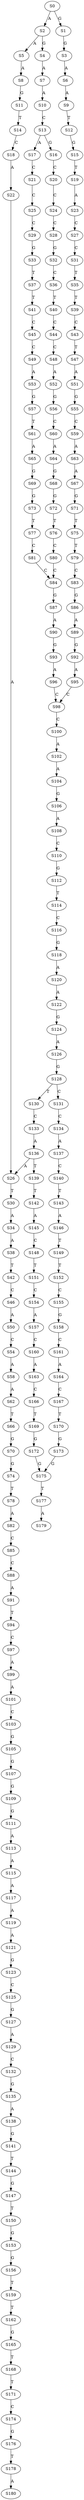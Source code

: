 strict digraph  {
	S0 -> S1 [ label = G ];
	S0 -> S2 [ label = A ];
	S1 -> S3 [ label = G ];
	S2 -> S4 [ label = G ];
	S2 -> S5 [ label = A ];
	S3 -> S6 [ label = A ];
	S4 -> S7 [ label = A ];
	S5 -> S8 [ label = A ];
	S6 -> S9 [ label = A ];
	S7 -> S10 [ label = A ];
	S8 -> S11 [ label = G ];
	S9 -> S12 [ label = T ];
	S10 -> S13 [ label = C ];
	S11 -> S14 [ label = T ];
	S12 -> S15 [ label = G ];
	S13 -> S16 [ label = G ];
	S13 -> S17 [ label = A ];
	S14 -> S18 [ label = C ];
	S15 -> S19 [ label = T ];
	S16 -> S20 [ label = C ];
	S17 -> S21 [ label = C ];
	S18 -> S22 [ label = A ];
	S19 -> S23 [ label = A ];
	S20 -> S24 [ label = C ];
	S21 -> S25 [ label = C ];
	S22 -> S26 [ label = A ];
	S23 -> S27 [ label = C ];
	S24 -> S28 [ label = C ];
	S25 -> S29 [ label = C ];
	S26 -> S30 [ label = T ];
	S27 -> S31 [ label = C ];
	S28 -> S32 [ label = G ];
	S29 -> S33 [ label = G ];
	S30 -> S34 [ label = A ];
	S31 -> S35 [ label = T ];
	S32 -> S36 [ label = C ];
	S33 -> S37 [ label = T ];
	S34 -> S38 [ label = A ];
	S35 -> S39 [ label = T ];
	S36 -> S40 [ label = T ];
	S37 -> S41 [ label = T ];
	S38 -> S42 [ label = T ];
	S39 -> S43 [ label = C ];
	S40 -> S44 [ label = C ];
	S41 -> S45 [ label = C ];
	S42 -> S46 [ label = C ];
	S43 -> S47 [ label = T ];
	S44 -> S48 [ label = C ];
	S45 -> S49 [ label = C ];
	S46 -> S50 [ label = A ];
	S47 -> S51 [ label = A ];
	S48 -> S52 [ label = A ];
	S49 -> S53 [ label = A ];
	S50 -> S54 [ label = C ];
	S51 -> S55 [ label = G ];
	S52 -> S56 [ label = G ];
	S53 -> S57 [ label = G ];
	S54 -> S58 [ label = A ];
	S55 -> S59 [ label = C ];
	S56 -> S60 [ label = C ];
	S57 -> S61 [ label = T ];
	S58 -> S62 [ label = A ];
	S59 -> S63 [ label = A ];
	S60 -> S64 [ label = A ];
	S61 -> S65 [ label = A ];
	S62 -> S66 [ label = T ];
	S63 -> S67 [ label = A ];
	S64 -> S68 [ label = G ];
	S65 -> S69 [ label = G ];
	S66 -> S70 [ label = G ];
	S67 -> S71 [ label = G ];
	S68 -> S72 [ label = G ];
	S69 -> S73 [ label = G ];
	S70 -> S74 [ label = G ];
	S71 -> S75 [ label = T ];
	S72 -> S76 [ label = T ];
	S73 -> S77 [ label = T ];
	S74 -> S78 [ label = T ];
	S75 -> S79 [ label = T ];
	S76 -> S80 [ label = C ];
	S77 -> S81 [ label = C ];
	S78 -> S82 [ label = A ];
	S79 -> S83 [ label = C ];
	S80 -> S84 [ label = C ];
	S81 -> S84 [ label = C ];
	S82 -> S85 [ label = C ];
	S83 -> S86 [ label = G ];
	S84 -> S87 [ label = G ];
	S85 -> S88 [ label = C ];
	S86 -> S89 [ label = A ];
	S87 -> S90 [ label = A ];
	S88 -> S91 [ label = A ];
	S89 -> S92 [ label = G ];
	S90 -> S93 [ label = G ];
	S91 -> S94 [ label = T ];
	S92 -> S95 [ label = A ];
	S93 -> S96 [ label = A ];
	S94 -> S97 [ label = C ];
	S95 -> S98 [ label = C ];
	S96 -> S98 [ label = C ];
	S97 -> S99 [ label = A ];
	S98 -> S100 [ label = C ];
	S99 -> S101 [ label = A ];
	S100 -> S102 [ label = A ];
	S101 -> S103 [ label = C ];
	S102 -> S104 [ label = A ];
	S103 -> S105 [ label = G ];
	S104 -> S106 [ label = G ];
	S105 -> S107 [ label = G ];
	S106 -> S108 [ label = A ];
	S107 -> S109 [ label = G ];
	S108 -> S110 [ label = C ];
	S109 -> S111 [ label = G ];
	S110 -> S112 [ label = G ];
	S111 -> S113 [ label = A ];
	S112 -> S114 [ label = T ];
	S113 -> S115 [ label = A ];
	S114 -> S116 [ label = C ];
	S115 -> S117 [ label = A ];
	S116 -> S118 [ label = G ];
	S117 -> S119 [ label = A ];
	S118 -> S120 [ label = A ];
	S119 -> S121 [ label = A ];
	S120 -> S122 [ label = A ];
	S121 -> S123 [ label = G ];
	S122 -> S124 [ label = G ];
	S123 -> S125 [ label = C ];
	S124 -> S126 [ label = A ];
	S125 -> S127 [ label = G ];
	S126 -> S128 [ label = G ];
	S127 -> S129 [ label = A ];
	S128 -> S130 [ label = T ];
	S128 -> S131 [ label = C ];
	S129 -> S132 [ label = C ];
	S130 -> S133 [ label = C ];
	S131 -> S134 [ label = C ];
	S132 -> S135 [ label = G ];
	S133 -> S136 [ label = A ];
	S134 -> S137 [ label = A ];
	S135 -> S138 [ label = A ];
	S136 -> S26 [ label = A ];
	S136 -> S139 [ label = T ];
	S137 -> S140 [ label = C ];
	S138 -> S141 [ label = G ];
	S139 -> S142 [ label = T ];
	S140 -> S143 [ label = T ];
	S141 -> S144 [ label = T ];
	S142 -> S145 [ label = A ];
	S143 -> S146 [ label = A ];
	S144 -> S147 [ label = G ];
	S145 -> S148 [ label = C ];
	S146 -> S149 [ label = T ];
	S147 -> S150 [ label = T ];
	S148 -> S151 [ label = T ];
	S149 -> S152 [ label = T ];
	S150 -> S153 [ label = G ];
	S151 -> S154 [ label = C ];
	S152 -> S155 [ label = C ];
	S153 -> S156 [ label = G ];
	S154 -> S157 [ label = A ];
	S155 -> S158 [ label = G ];
	S156 -> S159 [ label = T ];
	S157 -> S160 [ label = C ];
	S158 -> S161 [ label = C ];
	S159 -> S162 [ label = T ];
	S160 -> S163 [ label = A ];
	S161 -> S164 [ label = A ];
	S162 -> S165 [ label = G ];
	S163 -> S166 [ label = C ];
	S164 -> S167 [ label = C ];
	S165 -> S168 [ label = T ];
	S166 -> S169 [ label = T ];
	S167 -> S170 [ label = T ];
	S168 -> S171 [ label = T ];
	S169 -> S172 [ label = G ];
	S170 -> S173 [ label = G ];
	S171 -> S174 [ label = C ];
	S172 -> S175 [ label = G ];
	S173 -> S175 [ label = G ];
	S174 -> S176 [ label = G ];
	S175 -> S177 [ label = T ];
	S176 -> S178 [ label = T ];
	S177 -> S179 [ label = A ];
	S178 -> S180 [ label = A ];
}
